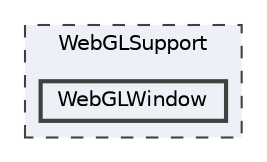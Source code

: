 digraph "WebGLSupport/WebGLWindow"
{
 // LATEX_PDF_SIZE
  bgcolor="transparent";
  edge [fontname=Helvetica,fontsize=10,labelfontname=Helvetica,labelfontsize=10];
  node [fontname=Helvetica,fontsize=10,shape=box,height=0.2,width=0.4];
  compound=true
  subgraph clusterdir_393cd0b7173923869c91c08de5ac4653 {
    graph [ bgcolor="#edf0f7", pencolor="grey25", label="WebGLSupport", fontname=Helvetica,fontsize=10 style="filled,dashed", URL="dir_393cd0b7173923869c91c08de5ac4653.html",tooltip=""]
  dir_8a77352155c99fc5a5541b4f68eb8ad5 [label="WebGLWindow", fillcolor="#edf0f7", color="grey25", style="filled,bold", URL="dir_8a77352155c99fc5a5541b4f68eb8ad5.html",tooltip=""];
  }
}

